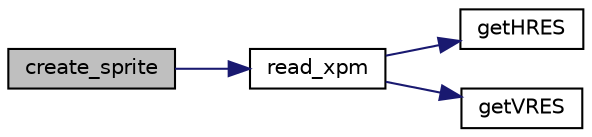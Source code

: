 digraph "create_sprite"
{
  edge [fontname="Helvetica",fontsize="10",labelfontname="Helvetica",labelfontsize="10"];
  node [fontname="Helvetica",fontsize="10",shape=record];
  rankdir="LR";
  Node4 [label="create_sprite",height=0.2,width=0.4,color="black", fillcolor="grey75", style="filled", fontcolor="black"];
  Node4 -> Node5 [color="midnightblue",fontsize="10",style="solid",fontname="Helvetica"];
  Node5 [label="read_xpm",height=0.2,width=0.4,color="black", fillcolor="white", style="filled",URL="$read__xpm_8c.html#a05b2c5e4dbcaffa701703b50a2111783"];
  Node5 -> Node6 [color="midnightblue",fontsize="10",style="solid",fontname="Helvetica"];
  Node6 [label="getHRES",height=0.2,width=0.4,color="black", fillcolor="white", style="filled",URL="$group__video__gr.html#ga62a06f3a0dc2bfe74941b60f3f0e4294"];
  Node5 -> Node7 [color="midnightblue",fontsize="10",style="solid",fontname="Helvetica"];
  Node7 [label="getVRES",height=0.2,width=0.4,color="black", fillcolor="white", style="filled",URL="$group__video__gr.html#ga200a747d2cbe6ff688b650fa5972dcec"];
}
